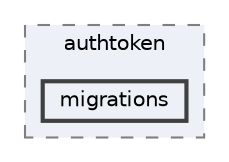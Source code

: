 digraph "env/lib/python3.12/site-packages/rest_framework/authtoken/migrations"
{
 // LATEX_PDF_SIZE
  bgcolor="transparent";
  edge [fontname=Helvetica,fontsize=10,labelfontname=Helvetica,labelfontsize=10];
  node [fontname=Helvetica,fontsize=10,shape=box,height=0.2,width=0.4];
  compound=true
  subgraph clusterdir_1682098515cfacc11f3b5af62ed569c1 {
    graph [ bgcolor="#edf0f7", pencolor="grey50", label="authtoken", fontname=Helvetica,fontsize=10 style="filled,dashed", URL="dir_1682098515cfacc11f3b5af62ed569c1.html",tooltip=""]
  dir_9cd4b14f5d022e9214694f76157669cf [label="migrations", fillcolor="#edf0f7", color="grey25", style="filled,bold", URL="dir_9cd4b14f5d022e9214694f76157669cf.html",tooltip=""];
  }
}
